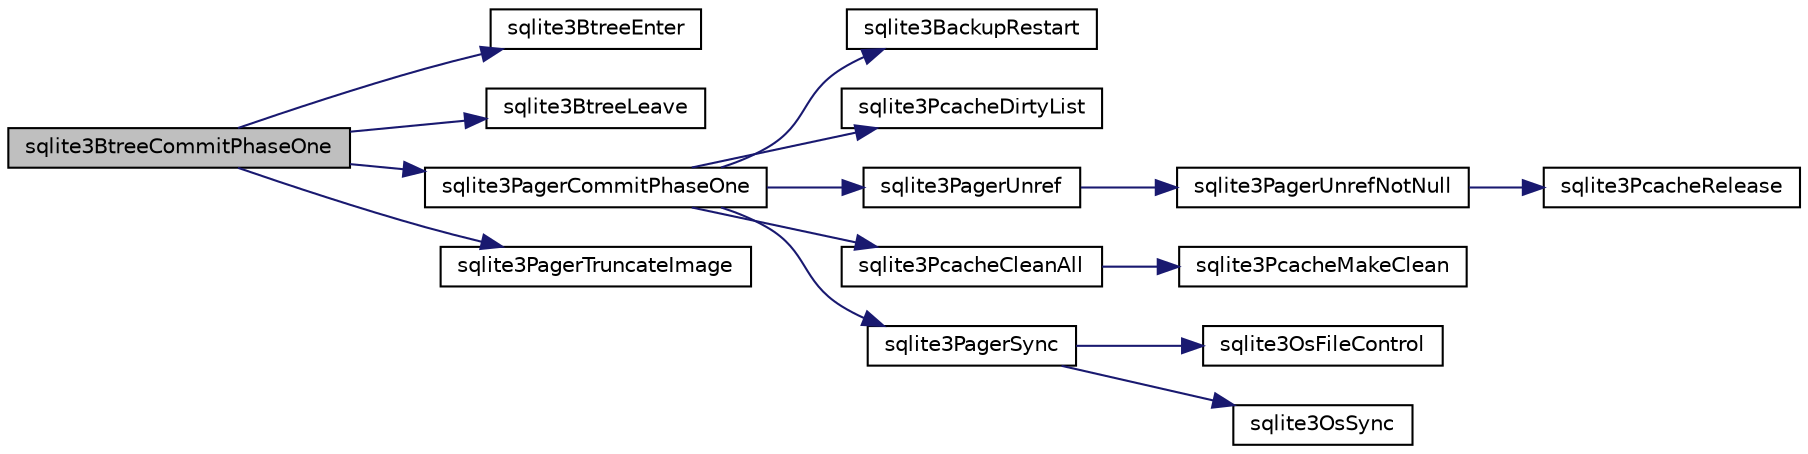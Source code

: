 digraph "sqlite3BtreeCommitPhaseOne"
{
  edge [fontname="Helvetica",fontsize="10",labelfontname="Helvetica",labelfontsize="10"];
  node [fontname="Helvetica",fontsize="10",shape=record];
  rankdir="LR";
  Node1 [label="sqlite3BtreeCommitPhaseOne",height=0.2,width=0.4,color="black", fillcolor="grey75", style="filled", fontcolor="black"];
  Node1 -> Node2 [color="midnightblue",fontsize="10",style="solid"];
  Node2 [label="sqlite3BtreeEnter",height=0.2,width=0.4,color="black", fillcolor="white", style="filled",URL="$sqlite3_8c.html#afa05d700ca373993fe6b0525b867feff"];
  Node1 -> Node3 [color="midnightblue",fontsize="10",style="solid"];
  Node3 [label="sqlite3BtreeLeave",height=0.2,width=0.4,color="black", fillcolor="white", style="filled",URL="$sqlite3_8c.html#a460e4f89d1aeef4b4d334cfe8165da89"];
  Node1 -> Node4 [color="midnightblue",fontsize="10",style="solid"];
  Node4 [label="sqlite3PagerCommitPhaseOne",height=0.2,width=0.4,color="black", fillcolor="white", style="filled",URL="$sqlite3_8c.html#a2baf986bff9120486e9acc5951494ea7"];
  Node4 -> Node5 [color="midnightblue",fontsize="10",style="solid"];
  Node5 [label="sqlite3BackupRestart",height=0.2,width=0.4,color="black", fillcolor="white", style="filled",URL="$sqlite3_8c.html#a51c915452a70527bce99483f8eac02b8"];
  Node4 -> Node6 [color="midnightblue",fontsize="10",style="solid"];
  Node6 [label="sqlite3PcacheDirtyList",height=0.2,width=0.4,color="black", fillcolor="white", style="filled",URL="$sqlite3_8c.html#a9fe5b4991391ec26e75fb59ee72704db"];
  Node4 -> Node7 [color="midnightblue",fontsize="10",style="solid"];
  Node7 [label="sqlite3PagerUnref",height=0.2,width=0.4,color="black", fillcolor="white", style="filled",URL="$sqlite3_8c.html#aa9d040b7f24a8a5d99bf96863b52cd15"];
  Node7 -> Node8 [color="midnightblue",fontsize="10",style="solid"];
  Node8 [label="sqlite3PagerUnrefNotNull",height=0.2,width=0.4,color="black", fillcolor="white", style="filled",URL="$sqlite3_8c.html#a4b314f96f09f5c68c94672e420e31ab9"];
  Node8 -> Node9 [color="midnightblue",fontsize="10",style="solid"];
  Node9 [label="sqlite3PcacheRelease",height=0.2,width=0.4,color="black", fillcolor="white", style="filled",URL="$sqlite3_8c.html#ad07fc7a8130ad1e77861f345084b1b83"];
  Node4 -> Node10 [color="midnightblue",fontsize="10",style="solid"];
  Node10 [label="sqlite3PcacheCleanAll",height=0.2,width=0.4,color="black", fillcolor="white", style="filled",URL="$sqlite3_8c.html#a65aa4d4f73373a161a96fafe219b86a7"];
  Node10 -> Node11 [color="midnightblue",fontsize="10",style="solid"];
  Node11 [label="sqlite3PcacheMakeClean",height=0.2,width=0.4,color="black", fillcolor="white", style="filled",URL="$sqlite3_8c.html#ac00d8abc5cdfaa4da090c03d2b24711c"];
  Node4 -> Node12 [color="midnightblue",fontsize="10",style="solid"];
  Node12 [label="sqlite3PagerSync",height=0.2,width=0.4,color="black", fillcolor="white", style="filled",URL="$sqlite3_8c.html#a5b3c2a03efdf7f4844243c58718ca08b"];
  Node12 -> Node13 [color="midnightblue",fontsize="10",style="solid"];
  Node13 [label="sqlite3OsFileControl",height=0.2,width=0.4,color="black", fillcolor="white", style="filled",URL="$sqlite3_8c.html#aa8dad928f8e52b454c6d82bd2fe5c3fc"];
  Node12 -> Node14 [color="midnightblue",fontsize="10",style="solid"];
  Node14 [label="sqlite3OsSync",height=0.2,width=0.4,color="black", fillcolor="white", style="filled",URL="$sqlite3_8c.html#a3f01629ca3b49854944cecdd14dc3358"];
  Node1 -> Node15 [color="midnightblue",fontsize="10",style="solid"];
  Node15 [label="sqlite3PagerTruncateImage",height=0.2,width=0.4,color="black", fillcolor="white", style="filled",URL="$sqlite3_8c.html#ac6c0a8a9bec3fa3595f1d4bba98a3010"];
}
